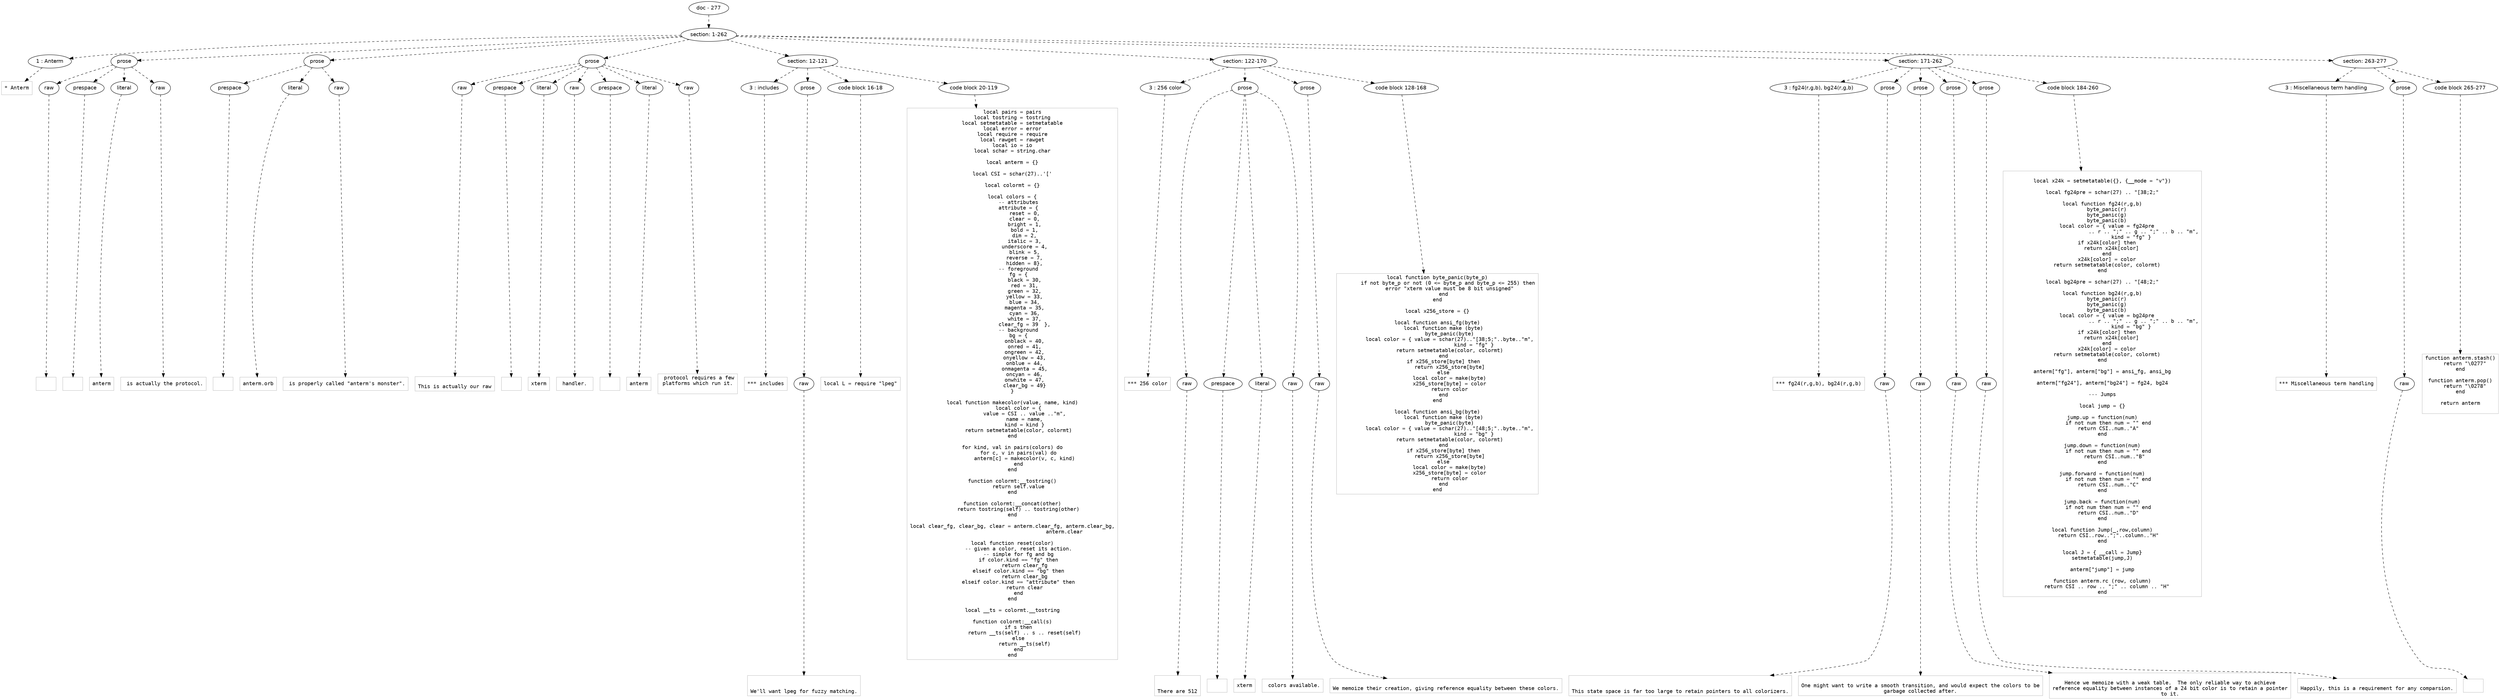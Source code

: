 digraph lpegNode {

node [fontname=Helvetica]
edge [style=dashed]

doc_0 [label="doc - 277"]


doc_0 -> { section_1}
{rank=same; section_1}

section_1 [label="section: 1-262"]


// END RANK doc_0

section_1 -> { header_2 prose_3 prose_4 prose_5 section_6 section_7 section_8 section_9}
{rank=same; header_2 prose_3 prose_4 prose_5 section_6 section_7 section_8 section_9}

header_2 [label="1 : Anterm"]

prose_3 [label="prose"]

prose_4 [label="prose"]

prose_5 [label="prose"]

section_6 [label="section: 12-121"]

section_7 [label="section: 122-170"]

section_8 [label="section: 171-262"]

section_9 [label="section: 263-277"]


// END RANK section_1

header_2 -> leaf_10
leaf_10  [color=Gray,shape=rectangle,fontname=Inconsolata,label="* Anterm"]
// END RANK header_2

prose_3 -> { raw_11 prespace_12 literal_13 raw_14}
{rank=same; raw_11 prespace_12 literal_13 raw_14}

raw_11 [label="raw"]

prespace_12 [label="prespace"]

literal_13 [label="literal"]

raw_14 [label="raw"]


// END RANK prose_3

raw_11 -> leaf_15
leaf_15  [color=Gray,shape=rectangle,fontname=Inconsolata,label="
"]
// END RANK raw_11

prespace_12 -> leaf_16
leaf_16  [color=Gray,shape=rectangle,fontname=Inconsolata,label=""]
// END RANK prespace_12

literal_13 -> leaf_17
leaf_17  [color=Gray,shape=rectangle,fontname=Inconsolata,label="anterm"]
// END RANK literal_13

raw_14 -> leaf_18
leaf_18  [color=Gray,shape=rectangle,fontname=Inconsolata,label=" is actually the protocol.
"]
// END RANK raw_14

prose_4 -> { prespace_19 literal_20 raw_21}
{rank=same; prespace_19 literal_20 raw_21}

prespace_19 [label="prespace"]

literal_20 [label="literal"]

raw_21 [label="raw"]


// END RANK prose_4

prespace_19 -> leaf_22
leaf_22  [color=Gray,shape=rectangle,fontname=Inconsolata,label=""]
// END RANK prespace_19

literal_20 -> leaf_23
leaf_23  [color=Gray,shape=rectangle,fontname=Inconsolata,label="anterm.orb"]
// END RANK literal_20

raw_21 -> leaf_24
leaf_24  [color=Gray,shape=rectangle,fontname=Inconsolata,label=" is properly called \"anterm's monster\".
"]
// END RANK raw_21

prose_5 -> { raw_25 prespace_26 literal_27 raw_28 prespace_29 literal_30 raw_31}
{rank=same; raw_25 prespace_26 literal_27 raw_28 prespace_29 literal_30 raw_31}

raw_25 [label="raw"]

prespace_26 [label="prespace"]

literal_27 [label="literal"]

raw_28 [label="raw"]

prespace_29 [label="prespace"]

literal_30 [label="literal"]

raw_31 [label="raw"]


// END RANK prose_5

raw_25 -> leaf_32
leaf_32  [color=Gray,shape=rectangle,fontname=Inconsolata,label="
This is actually our raw"]
// END RANK raw_25

prespace_26 -> leaf_33
leaf_33  [color=Gray,shape=rectangle,fontname=Inconsolata,label=" "]
// END RANK prespace_26

literal_27 -> leaf_34
leaf_34  [color=Gray,shape=rectangle,fontname=Inconsolata,label="xterm"]
// END RANK literal_27

raw_28 -> leaf_35
leaf_35  [color=Gray,shape=rectangle,fontname=Inconsolata,label=" handler. "]
// END RANK raw_28

prespace_29 -> leaf_36
leaf_36  [color=Gray,shape=rectangle,fontname=Inconsolata,label=" "]
// END RANK prespace_29

literal_30 -> leaf_37
leaf_37  [color=Gray,shape=rectangle,fontname=Inconsolata,label="anterm"]
// END RANK literal_30

raw_31 -> leaf_38
leaf_38  [color=Gray,shape=rectangle,fontname=Inconsolata,label=" protocol requires a few
platforms which run it.

"]
// END RANK raw_31

section_6 -> { header_39 prose_40 codeblock_41 codeblock_42}
{rank=same; header_39 prose_40 codeblock_41 codeblock_42}

header_39 [label="3 : includes"]

prose_40 [label="prose"]

codeblock_41 [label="code block 16-18"]

codeblock_42 [label="code block 20-119"]


// END RANK section_6

header_39 -> leaf_43
leaf_43  [color=Gray,shape=rectangle,fontname=Inconsolata,label="*** includes"]
// END RANK header_39

prose_40 -> { raw_44}
{rank=same; raw_44}

raw_44 [label="raw"]


// END RANK prose_40

raw_44 -> leaf_45
leaf_45  [color=Gray,shape=rectangle,fontname=Inconsolata,label="

We'll want lpeg for fuzzy matching.
"]
// END RANK raw_44

codeblock_41 -> leaf_46
leaf_46  [color=Gray,shape=rectangle,fontname=Inconsolata,label="local L = require \"lpeg\""]
// END RANK codeblock_41

codeblock_42 -> leaf_47
leaf_47  [color=Gray,shape=rectangle,fontname=Inconsolata,label="local pairs = pairs
local tostring = tostring
local setmetatable = setmetatable
local error = error
local require = require
local rawget = rawget
local io = io
local schar = string.char

local anterm = {}

local CSI = schar(27)..'['

local colormt = {}

local colors = {
    -- attributes
    attribute = {
        reset = 0,
        clear = 0,
        bright = 1,
        bold = 1,
        dim = 2,
        italic = 3,
        underscore = 4,
        blink = 5,
        reverse = 7,
        hidden = 8},
    -- foreground
    fg = {
        black = 30,
        red = 31,
        green = 32,
        yellow = 33,
        blue = 34,
        magenta = 35,
        cyan = 36,
        white = 37,
        clear_fg = 39  },
    -- background
    bg = {
        onblack = 40,
        onred = 41,
        ongreen = 42,
        onyellow = 43,
        onblue = 44,
        onmagenta = 45,
        oncyan = 46,
        onwhite = 47,
        clear_bg = 49}
}

local function makecolor(value, name, kind)
    local color = {
        value = CSI .. value ..\"m\",
        name = name,
        kind = kind }
    return setmetatable(color, colormt)
end

for kind, val in pairs(colors) do
    for c, v in pairs(val) do
        anterm[c] = makecolor(v, c, kind)
    end
end

function colormt:__tostring()
    return self.value
end

function colormt:__concat(other)
    return tostring(self) .. tostring(other)
end

local clear_fg, clear_bg, clear = anterm.clear_fg, anterm.clear_bg,
                                  anterm.clear

local function reset(color)
    -- given a color, reset its action.
    -- simple for fg and bg
    if color.kind == \"fg\" then
        return clear_fg
    elseif color.kind == \"bg\" then
        return clear_bg
    elseif color.kind == \"attribute\" then
        return clear
    end
end

local __ts = colormt.__tostring

function colormt:__call(s)
    if s then
        return __ts(self) .. s .. reset(self)
    else
        return __ts(self)
    end
end"]
// END RANK codeblock_42

section_7 -> { header_48 prose_49 prose_50 codeblock_51}
{rank=same; header_48 prose_49 prose_50 codeblock_51}

header_48 [label="3 : 256 color"]

prose_49 [label="prose"]

prose_50 [label="prose"]

codeblock_51 [label="code block 128-168"]


// END RANK section_7

header_48 -> leaf_52
leaf_52  [color=Gray,shape=rectangle,fontname=Inconsolata,label="*** 256 color"]
// END RANK header_48

prose_49 -> { raw_53 prespace_54 literal_55 raw_56}
{rank=same; raw_53 prespace_54 literal_55 raw_56}

raw_53 [label="raw"]

prespace_54 [label="prespace"]

literal_55 [label="literal"]

raw_56 [label="raw"]


// END RANK prose_49

raw_53 -> leaf_57
leaf_57  [color=Gray,shape=rectangle,fontname=Inconsolata,label="

There are 512"]
// END RANK raw_53

prespace_54 -> leaf_58
leaf_58  [color=Gray,shape=rectangle,fontname=Inconsolata,label=" "]
// END RANK prespace_54

literal_55 -> leaf_59
leaf_59  [color=Gray,shape=rectangle,fontname=Inconsolata,label="xterm"]
// END RANK literal_55

raw_56 -> leaf_60
leaf_60  [color=Gray,shape=rectangle,fontname=Inconsolata,label=" colors available.
"]
// END RANK raw_56

prose_50 -> { raw_61}
{rank=same; raw_61}

raw_61 [label="raw"]


// END RANK prose_50

raw_61 -> leaf_62
leaf_62  [color=Gray,shape=rectangle,fontname=Inconsolata,label="
We memoize their creation, giving reference equality between these colors.
"]
// END RANK raw_61

codeblock_51 -> leaf_63
leaf_63  [color=Gray,shape=rectangle,fontname=Inconsolata,label="local function byte_panic(byte_p)
       if not byte_p or not (0 <= byte_p and byte_p <= 255) then
        error \"xterm value must be 8 bit unsigned\"
    end
end

local x256_store = {}

local function ansi_fg(byte)
    local function make (byte)
        byte_panic(byte)
        local color = { value = schar(27)..\"[38;5;\"..byte..\"m\",
                        kind = \"fg\" }
        return setmetatable(color, colormt)
    end
    if x256_store[byte] then
        return x256_store[byte]
    else
        local color = make(byte)
        x256_store[byte] = color
        return color
    end
end

local function ansi_bg(byte)
    local function make (byte)
        byte_panic(byte)
        local color = { value = schar(27)..\"[48;5;\"..byte..\"m\",
                        kind = \"bg\" }
        return setmetatable(color, colormt)
    end
    if x256_store[byte] then
        return x256_store[byte]
    else
        local color = make(byte)
        x256_store[byte] = color
        return color
    end
end"]
// END RANK codeblock_51

section_8 -> { header_64 prose_65 prose_66 prose_67 prose_68 codeblock_69}
{rank=same; header_64 prose_65 prose_66 prose_67 prose_68 codeblock_69}

header_64 [label="3 : fg24(r,g,b), bg24(r,g,b)"]

prose_65 [label="prose"]

prose_66 [label="prose"]

prose_67 [label="prose"]

prose_68 [label="prose"]

codeblock_69 [label="code block 184-260"]


// END RANK section_8

header_64 -> leaf_70
leaf_70  [color=Gray,shape=rectangle,fontname=Inconsolata,label="*** fg24(r,g,b), bg24(r,g,b)"]
// END RANK header_64

prose_65 -> { raw_71}
{rank=same; raw_71}

raw_71 [label="raw"]


// END RANK prose_65

raw_71 -> leaf_72
leaf_72  [color=Gray,shape=rectangle,fontname=Inconsolata,label="

This state space is far too large to retain pointers to all colorizers.
"]
// END RANK raw_71

prose_66 -> { raw_73}
{rank=same; raw_73}

raw_73 [label="raw"]


// END RANK prose_66

raw_73 -> leaf_74
leaf_74  [color=Gray,shape=rectangle,fontname=Inconsolata,label="
One might want to write a smooth transition, and would expect the colors to be
garbage collected after.
"]
// END RANK raw_73

prose_67 -> { raw_75}
{rank=same; raw_75}

raw_75 [label="raw"]


// END RANK prose_67

raw_75 -> leaf_76
leaf_76  [color=Gray,shape=rectangle,fontname=Inconsolata,label="
Hence we memoize with a weak table.  The only reliable way to achieve
reference equality between instances of a 24 bit color is to retain a pointer
to it.
"]
// END RANK raw_75

prose_68 -> { raw_77}
{rank=same; raw_77}

raw_77 [label="raw"]


// END RANK prose_68

raw_77 -> leaf_78
leaf_78  [color=Gray,shape=rectangle,fontname=Inconsolata,label="
Happily, this is a requirement for any comparsion.
"]
// END RANK raw_77

codeblock_69 -> leaf_79
leaf_79  [color=Gray,shape=rectangle,fontname=Inconsolata,label="
local x24k = setmetatable({}, {__mode = \"v\"})

local fg24pre = schar(27) .. \"[38;2;\"

local function fg24(r,g,b)
   byte_panic(r)
   byte_panic(g)
   byte_panic(b)
   local color = { value = fg24pre
                           .. r .. \";\" .. g .. \";\" .. b .. \"m\",
                   kind = \"fg\" }
   if x24k[color] then
      return x24k[color]
   end
   x24k[color] = color
   return setmetatable(color, colormt)
end

local bg24pre = schar(27) .. \"[48;2;\"

local function bg24(r,g,b)
   byte_panic(r)
   byte_panic(g)
   byte_panic(b)
   local color = { value = bg24pre
                           .. r .. \";\" .. g .. \";\" .. b .. \"m\",
                   kind = \"bg\" }
   if x24k[color] then
      return x24k[color]
   end
   x24k[color] = color
   return setmetatable(color, colormt)
end

anterm[\"fg\"], anterm[\"bg\"] = ansi_fg, ansi_bg

anterm[\"fg24\"], anterm[\"bg24\"] = fg24, bg24

--- Jumps

local jump = {}

jump.up = function(num)
    if not num then num = \"\" end
    return CSI..num..\"A\"
end

jump.down = function(num)
    if not num then num = \"\" end
        return CSI..num..\"B\"
end

jump.forward = function(num)
    if not num then num = \"\" end
    return CSI..num..\"C\"
end

jump.back = function(num)
    if not num then num = \"\" end
    return CSI..num..\"D\"
end

local function Jump(_,row,column)
    return CSI..row..\";\"..column..\"H\"
end

local J = { __call = Jump}
setmetatable(jump,J)

anterm[\"jump\"] = jump

function anterm.rc (row, column)
   return CSI .. row .. \";\" .. column .. \"H\"
end"]
// END RANK codeblock_69

section_9 -> { header_80 prose_81 codeblock_82}
{rank=same; header_80 prose_81 codeblock_82}

header_80 [label="3 : Miscellaneous term handling"]

prose_81 [label="prose"]

codeblock_82 [label="code block 265-277"]


// END RANK section_9

header_80 -> leaf_83
leaf_83  [color=Gray,shape=rectangle,fontname=Inconsolata,label="*** Miscellaneous term handling"]
// END RANK header_80

prose_81 -> { raw_84}
{rank=same; raw_84}

raw_84 [label="raw"]


// END RANK prose_81

raw_84 -> leaf_85
leaf_85  [color=Gray,shape=rectangle,fontname=Inconsolata,label="
"]
// END RANK raw_84

codeblock_82 -> leaf_86
leaf_86  [color=Gray,shape=rectangle,fontname=Inconsolata,label="function anterm.stash()
   return \"\\0277\"
end

function anterm.pop()
   return \"\\0278\"
end

return anterm

"]
// END RANK codeblock_82


}
